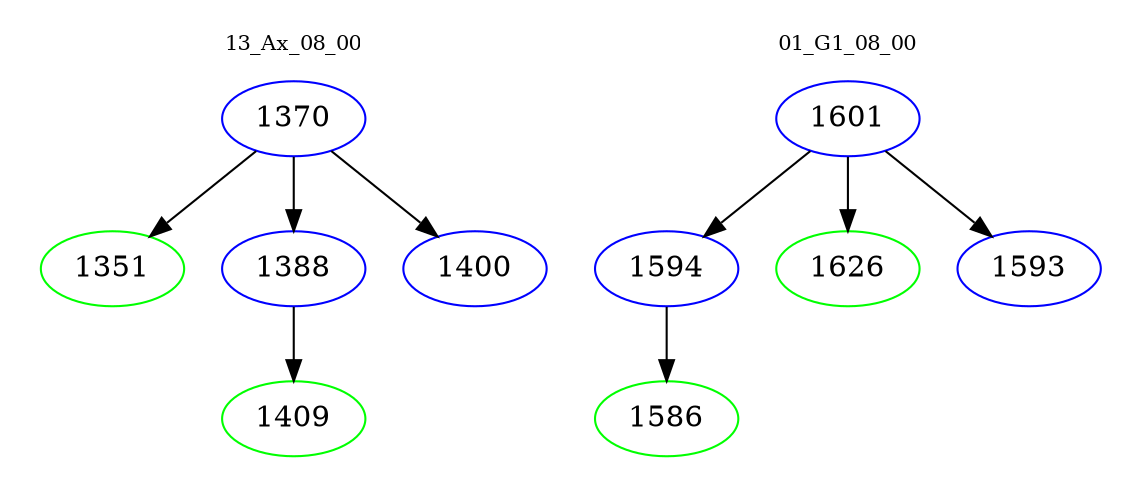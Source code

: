 digraph{
subgraph cluster_0 {
color = white
label = "13_Ax_08_00";
fontsize=10;
T0_1370 [label="1370", color="blue"]
T0_1370 -> T0_1351 [color="black"]
T0_1351 [label="1351", color="green"]
T0_1370 -> T0_1388 [color="black"]
T0_1388 [label="1388", color="blue"]
T0_1388 -> T0_1409 [color="black"]
T0_1409 [label="1409", color="green"]
T0_1370 -> T0_1400 [color="black"]
T0_1400 [label="1400", color="blue"]
}
subgraph cluster_1 {
color = white
label = "01_G1_08_00";
fontsize=10;
T1_1601 [label="1601", color="blue"]
T1_1601 -> T1_1594 [color="black"]
T1_1594 [label="1594", color="blue"]
T1_1594 -> T1_1586 [color="black"]
T1_1586 [label="1586", color="green"]
T1_1601 -> T1_1626 [color="black"]
T1_1626 [label="1626", color="green"]
T1_1601 -> T1_1593 [color="black"]
T1_1593 [label="1593", color="blue"]
}
}
